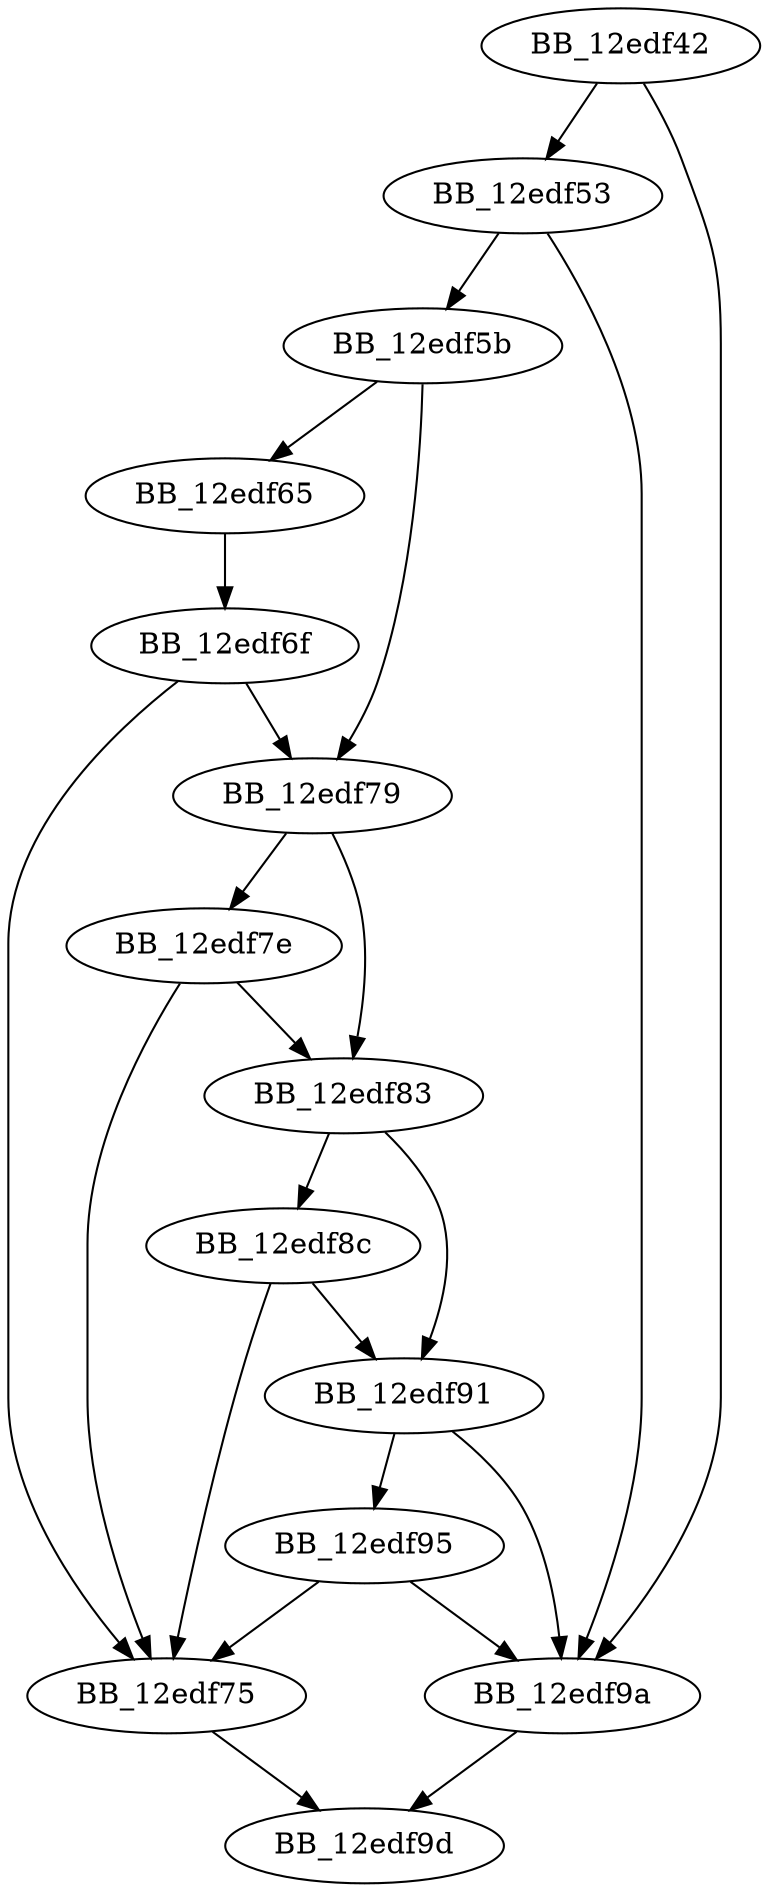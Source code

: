 DiGraph ___TypeMatch{
BB_12edf42->BB_12edf53
BB_12edf42->BB_12edf9a
BB_12edf53->BB_12edf5b
BB_12edf53->BB_12edf9a
BB_12edf5b->BB_12edf65
BB_12edf5b->BB_12edf79
BB_12edf65->BB_12edf6f
BB_12edf6f->BB_12edf75
BB_12edf6f->BB_12edf79
BB_12edf75->BB_12edf9d
BB_12edf79->BB_12edf7e
BB_12edf79->BB_12edf83
BB_12edf7e->BB_12edf75
BB_12edf7e->BB_12edf83
BB_12edf83->BB_12edf8c
BB_12edf83->BB_12edf91
BB_12edf8c->BB_12edf75
BB_12edf8c->BB_12edf91
BB_12edf91->BB_12edf95
BB_12edf91->BB_12edf9a
BB_12edf95->BB_12edf75
BB_12edf95->BB_12edf9a
BB_12edf9a->BB_12edf9d
}
